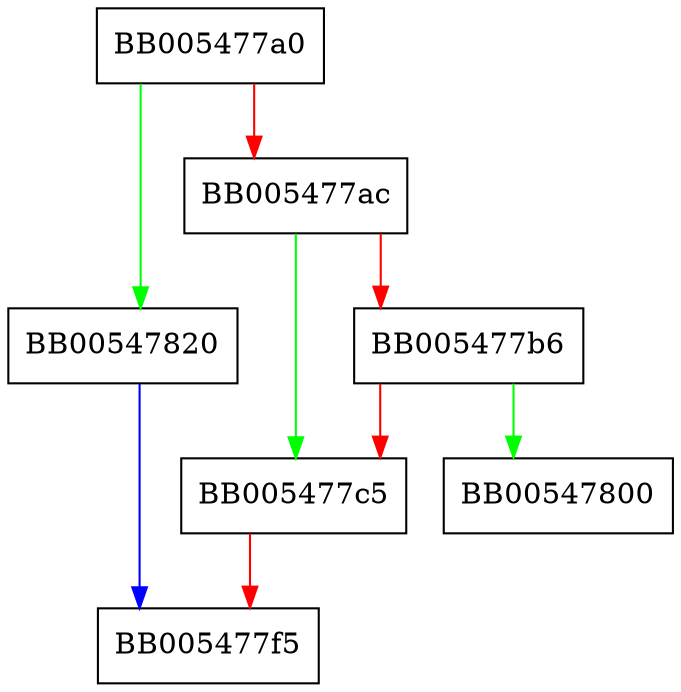 digraph BN_rand_range {
  node [shape="box"];
  graph [splines=ortho];
  BB005477a0 -> BB00547820 [color="green"];
  BB005477a0 -> BB005477ac [color="red"];
  BB005477ac -> BB005477c5 [color="green"];
  BB005477ac -> BB005477b6 [color="red"];
  BB005477b6 -> BB00547800 [color="green"];
  BB005477b6 -> BB005477c5 [color="red"];
  BB005477c5 -> BB005477f5 [color="red"];
  BB00547820 -> BB005477f5 [color="blue"];
}